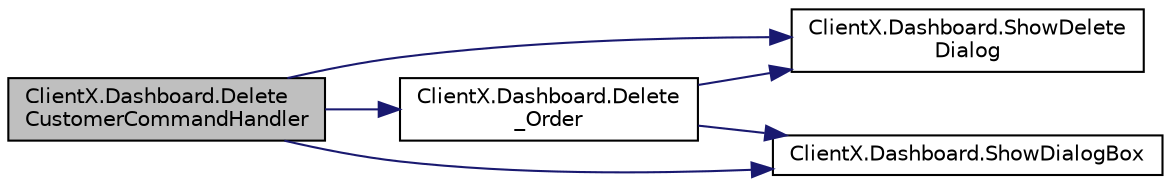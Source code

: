 digraph "ClientX.Dashboard.DeleteCustomerCommandHandler"
{
 // INTERACTIVE_SVG=YES
 // LATEX_PDF_SIZE
  edge [fontname="Helvetica",fontsize="10",labelfontname="Helvetica",labelfontsize="10"];
  node [fontname="Helvetica",fontsize="10",shape=record];
  rankdir="LR";
  Node1 [label="ClientX.Dashboard.Delete\lCustomerCommandHandler",height=0.2,width=0.4,color="black", fillcolor="grey75", style="filled", fontcolor="black",tooltip="Metoda odpowiadająca za usunięcie użytkownik z bazy oraz usunięcie wszystkich jego zamówień."];
  Node1 -> Node2 [color="midnightblue",fontsize="10",style="solid",fontname="Helvetica"];
  Node2 [label="ClientX.Dashboard.Delete\l_Order",height=0.2,width=0.4,color="black", fillcolor="white", style="filled",URL="$class_client_x_1_1_dashboard.html#ae3efa262f557bc22f8047517dd4b66c3",tooltip="Metoda, która odpowiada za usuwanie zamówień z bazy. Wywoływana jest przy usuwaniu pojedynczego zamów..."];
  Node2 -> Node3 [color="midnightblue",fontsize="10",style="solid",fontname="Helvetica"];
  Node3 [label="ClientX.Dashboard.ShowDelete\lDialog",height=0.2,width=0.4,color="black", fillcolor="white", style="filled",URL="$class_client_x_1_1_dashboard.html#ab9a10f58e349d3bf9449c2dc2be905b8",tooltip="Funkcja pomocnicza, pokazująca monit użytkownikowi z możliwością potwierdzenia lub anulowania operacj..."];
  Node2 -> Node4 [color="midnightblue",fontsize="10",style="solid",fontname="Helvetica"];
  Node4 [label="ClientX.Dashboard.ShowDialogBox",height=0.2,width=0.4,color="black", fillcolor="white", style="filled",URL="$class_client_x_1_1_dashboard.html#a0d34a4b07106da175b5fad8bc409611d",tooltip="Funkcja pomocnicza, która pozwala na wyświetlenie monitu użytkownikowi."];
  Node1 -> Node3 [color="midnightblue",fontsize="10",style="solid",fontname="Helvetica"];
  Node1 -> Node4 [color="midnightblue",fontsize="10",style="solid",fontname="Helvetica"];
}
